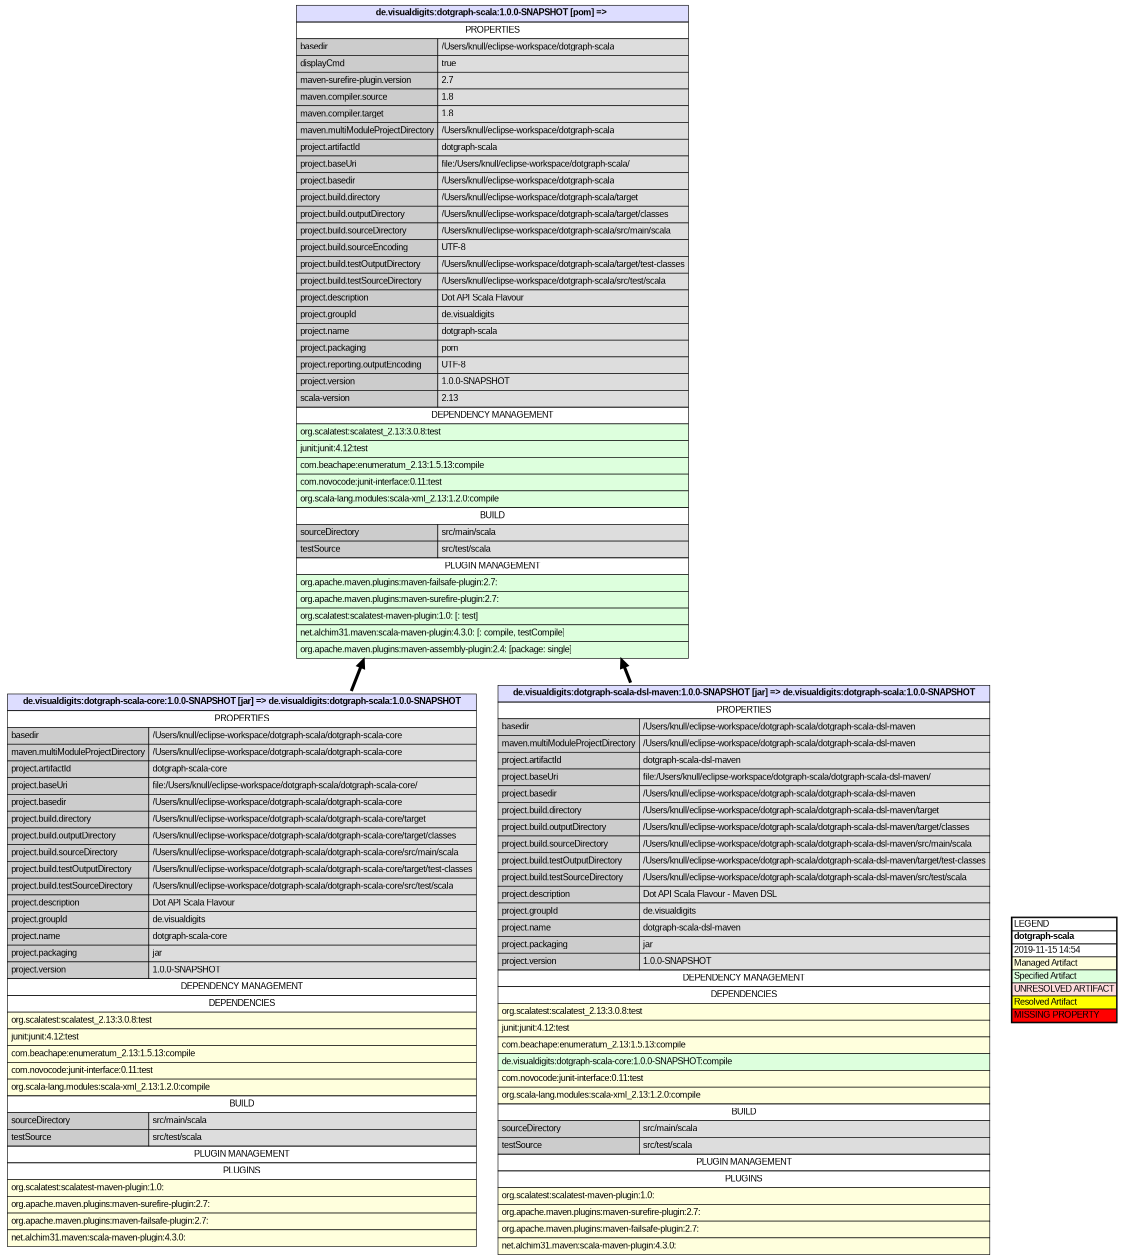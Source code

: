 digraph "dotgraph-scala" {
  dpi="300.0";
  rankdir=BT;
  ratio="-1.0,-1.0";
  size="7.5,10.0";

  ":dotgraph-scala-core:1.0.0-SNAPSHOT" [fontname="Verdana,Arial,Sans-Serif",label=<<table border="0" cellborder="1" cellpadding="5" cellspacing="0"><tr><td align="center" bgcolor="#ddddff" colspan="2"><b>de.visualdigits:dotgraph-scala-core:1.0.0-SNAPSHOT [jar] =&gt; de.visualdigits:dotgraph-scala:1.0.0-SNAPSHOT</b></td></tr><tr><td align="center" colspan="2">PROPERTIES</td></tr><tr><td align="left" bgcolor="#cccccc">basedir</td><td align="left" bgcolor="#dddddd">/Users/knull/eclipse-workspace/dotgraph-scala/dotgraph-scala-core</td></tr><tr><td align="left" bgcolor="#cccccc">maven.multiModuleProjectDirectory</td><td align="left" bgcolor="#dddddd">/Users/knull/eclipse-workspace/dotgraph-scala/dotgraph-scala-core</td></tr><tr><td align="left" bgcolor="#cccccc">project.artifactId</td><td align="left" bgcolor="#dddddd">dotgraph-scala-core</td></tr><tr><td align="left" bgcolor="#cccccc">project.baseUri</td><td align="left" bgcolor="#dddddd">file:/Users/knull/eclipse-workspace/dotgraph-scala/dotgraph-scala-core/</td></tr><tr><td align="left" bgcolor="#cccccc">project.basedir</td><td align="left" bgcolor="#dddddd">/Users/knull/eclipse-workspace/dotgraph-scala/dotgraph-scala-core</td></tr><tr><td align="left" bgcolor="#cccccc">project.build.directory</td><td align="left" bgcolor="#dddddd">/Users/knull/eclipse-workspace/dotgraph-scala/dotgraph-scala-core/target</td></tr><tr><td align="left" bgcolor="#cccccc">project.build.outputDirectory</td><td align="left" bgcolor="#dddddd">/Users/knull/eclipse-workspace/dotgraph-scala/dotgraph-scala-core/target/classes</td></tr><tr><td align="left" bgcolor="#cccccc">project.build.sourceDirectory</td><td align="left" bgcolor="#dddddd">/Users/knull/eclipse-workspace/dotgraph-scala/dotgraph-scala-core/src/main/scala</td></tr><tr><td align="left" bgcolor="#cccccc">project.build.testOutputDirectory</td><td align="left" bgcolor="#dddddd">/Users/knull/eclipse-workspace/dotgraph-scala/dotgraph-scala-core/target/test-classes</td></tr><tr><td align="left" bgcolor="#cccccc">project.build.testSourceDirectory</td><td align="left" bgcolor="#dddddd">/Users/knull/eclipse-workspace/dotgraph-scala/dotgraph-scala-core/src/test/scala</td></tr><tr><td align="left" bgcolor="#cccccc">project.description</td><td align="left" bgcolor="#dddddd">Dot API Scala Flavour</td></tr><tr><td align="left" bgcolor="#cccccc">project.groupId</td><td align="left" bgcolor="#dddddd">de.visualdigits</td></tr><tr><td align="left" bgcolor="#cccccc">project.name</td><td align="left" bgcolor="#dddddd">dotgraph-scala-core</td></tr><tr><td align="left" bgcolor="#cccccc">project.packaging</td><td align="left" bgcolor="#dddddd">jar</td></tr><tr><td align="left" bgcolor="#cccccc">project.version</td><td align="left" bgcolor="#dddddd">1.0.0-SNAPSHOT</td></tr><tr><td align="center" colspan="2">DEPENDENCY MANAGEMENT</td></tr><tr><td align="center" colspan="2">DEPENDENCIES</td></tr><tr><td align="left" bgcolor="#ffffdd" colspan="2">org.scalatest:scalatest_2.13:3.0.8:test</td></tr><tr><td align="left" bgcolor="#ffffdd" colspan="2">junit:junit:4.12:test</td></tr><tr><td align="left" bgcolor="#ffffdd" colspan="2">com.beachape:enumeratum_2.13:1.5.13:compile</td></tr><tr><td align="left" bgcolor="#ffffdd" colspan="2">com.novocode:junit-interface:0.11:test</td></tr><tr><td align="left" bgcolor="#ffffdd" colspan="2">org.scala-lang.modules:scala-xml_2.13:1.2.0:compile</td></tr><tr><td align="center" colspan="2">BUILD</td></tr><tr><td align="left" bgcolor="#cccccc">sourceDirectory</td><td align="left" bgcolor="#dddddd">src/main/scala</td></tr><tr><td align="left" bgcolor="#cccccc">testSource</td><td align="left" bgcolor="#dddddd">src/test/scala</td></tr><tr><td align="center" colspan="2">PLUGIN MANAGEMENT</td></tr><tr><td align="center" colspan="2">PLUGINS</td></tr><tr><td align="left" bgcolor="#ffffdd" colspan="2">org.scalatest:scalatest-maven-plugin:1.0: </td></tr><tr><td align="left" bgcolor="#ffffdd" colspan="2">org.apache.maven.plugins:maven-surefire-plugin:2.7: </td></tr><tr><td align="left" bgcolor="#ffffdd" colspan="2">org.apache.maven.plugins:maven-failsafe-plugin:2.7: </td></tr><tr><td align="left" bgcolor="#ffffdd" colspan="2">net.alchim31.maven:scala-maven-plugin:4.3.0: </td></tr></table>>,shape=plaintext];
  ":dotgraph-scala-core:1.0.0-SNAPSHOT" -> "de.visualdigits:dotgraph-scala:1.0.0-SNAPSHOT" [label="",penwidth="5.0"];

  ":dotgraph-scala-dsl-maven:1.0.0-SNAPSHOT" [fontname="Verdana,Arial,Sans-Serif",label=<<table border="0" cellborder="1" cellpadding="5" cellspacing="0"><tr><td align="center" bgcolor="#ddddff" colspan="2"><b>de.visualdigits:dotgraph-scala-dsl-maven:1.0.0-SNAPSHOT [jar] =&gt; de.visualdigits:dotgraph-scala:1.0.0-SNAPSHOT</b></td></tr><tr><td align="center" colspan="2">PROPERTIES</td></tr><tr><td align="left" bgcolor="#cccccc">basedir</td><td align="left" bgcolor="#dddddd">/Users/knull/eclipse-workspace/dotgraph-scala/dotgraph-scala-dsl-maven</td></tr><tr><td align="left" bgcolor="#cccccc">maven.multiModuleProjectDirectory</td><td align="left" bgcolor="#dddddd">/Users/knull/eclipse-workspace/dotgraph-scala/dotgraph-scala-dsl-maven</td></tr><tr><td align="left" bgcolor="#cccccc">project.artifactId</td><td align="left" bgcolor="#dddddd">dotgraph-scala-dsl-maven</td></tr><tr><td align="left" bgcolor="#cccccc">project.baseUri</td><td align="left" bgcolor="#dddddd">file:/Users/knull/eclipse-workspace/dotgraph-scala/dotgraph-scala-dsl-maven/</td></tr><tr><td align="left" bgcolor="#cccccc">project.basedir</td><td align="left" bgcolor="#dddddd">/Users/knull/eclipse-workspace/dotgraph-scala/dotgraph-scala-dsl-maven</td></tr><tr><td align="left" bgcolor="#cccccc">project.build.directory</td><td align="left" bgcolor="#dddddd">/Users/knull/eclipse-workspace/dotgraph-scala/dotgraph-scala-dsl-maven/target</td></tr><tr><td align="left" bgcolor="#cccccc">project.build.outputDirectory</td><td align="left" bgcolor="#dddddd">/Users/knull/eclipse-workspace/dotgraph-scala/dotgraph-scala-dsl-maven/target/classes</td></tr><tr><td align="left" bgcolor="#cccccc">project.build.sourceDirectory</td><td align="left" bgcolor="#dddddd">/Users/knull/eclipse-workspace/dotgraph-scala/dotgraph-scala-dsl-maven/src/main/scala</td></tr><tr><td align="left" bgcolor="#cccccc">project.build.testOutputDirectory</td><td align="left" bgcolor="#dddddd">/Users/knull/eclipse-workspace/dotgraph-scala/dotgraph-scala-dsl-maven/target/test-classes</td></tr><tr><td align="left" bgcolor="#cccccc">project.build.testSourceDirectory</td><td align="left" bgcolor="#dddddd">/Users/knull/eclipse-workspace/dotgraph-scala/dotgraph-scala-dsl-maven/src/test/scala</td></tr><tr><td align="left" bgcolor="#cccccc">project.description</td><td align="left" bgcolor="#dddddd">Dot API Scala Flavour - Maven DSL</td></tr><tr><td align="left" bgcolor="#cccccc">project.groupId</td><td align="left" bgcolor="#dddddd">de.visualdigits</td></tr><tr><td align="left" bgcolor="#cccccc">project.name</td><td align="left" bgcolor="#dddddd">dotgraph-scala-dsl-maven</td></tr><tr><td align="left" bgcolor="#cccccc">project.packaging</td><td align="left" bgcolor="#dddddd">jar</td></tr><tr><td align="left" bgcolor="#cccccc">project.version</td><td align="left" bgcolor="#dddddd">1.0.0-SNAPSHOT</td></tr><tr><td align="center" colspan="2">DEPENDENCY MANAGEMENT</td></tr><tr><td align="center" colspan="2">DEPENDENCIES</td></tr><tr><td align="left" bgcolor="#ffffdd" colspan="2">org.scalatest:scalatest_2.13:3.0.8:test</td></tr><tr><td align="left" bgcolor="#ffffdd" colspan="2">junit:junit:4.12:test</td></tr><tr><td align="left" bgcolor="#ffffdd" colspan="2">com.beachape:enumeratum_2.13:1.5.13:compile</td></tr><tr><td align="left" bgcolor="#ddffdd" colspan="2">de.visualdigits:dotgraph-scala-core:1.0.0-SNAPSHOT:compile</td></tr><tr><td align="left" bgcolor="#ffffdd" colspan="2">com.novocode:junit-interface:0.11:test</td></tr><tr><td align="left" bgcolor="#ffffdd" colspan="2">org.scala-lang.modules:scala-xml_2.13:1.2.0:compile</td></tr><tr><td align="center" colspan="2">BUILD</td></tr><tr><td align="left" bgcolor="#cccccc">sourceDirectory</td><td align="left" bgcolor="#dddddd">src/main/scala</td></tr><tr><td align="left" bgcolor="#cccccc">testSource</td><td align="left" bgcolor="#dddddd">src/test/scala</td></tr><tr><td align="center" colspan="2">PLUGIN MANAGEMENT</td></tr><tr><td align="center" colspan="2">PLUGINS</td></tr><tr><td align="left" bgcolor="#ffffdd" colspan="2">org.scalatest:scalatest-maven-plugin:1.0: </td></tr><tr><td align="left" bgcolor="#ffffdd" colspan="2">org.apache.maven.plugins:maven-surefire-plugin:2.7: </td></tr><tr><td align="left" bgcolor="#ffffdd" colspan="2">org.apache.maven.plugins:maven-failsafe-plugin:2.7: </td></tr><tr><td align="left" bgcolor="#ffffdd" colspan="2">net.alchim31.maven:scala-maven-plugin:4.3.0: </td></tr></table>>,shape=plaintext];
  ":dotgraph-scala-dsl-maven:1.0.0-SNAPSHOT" -> "de.visualdigits:dotgraph-scala:1.0.0-SNAPSHOT" [label="",penwidth="5.0"];

  "de.visualdigits:dotgraph-scala:1.0.0-SNAPSHOT" [fontname="Verdana,Arial,Sans-Serif",label=<<table border="0" cellborder="1" cellpadding="5" cellspacing="0"><tr><td align="center" bgcolor="#ddddff" colspan="2"><b>de.visualdigits:dotgraph-scala:1.0.0-SNAPSHOT [pom] =&gt; </b></td></tr><tr><td align="center" colspan="2">PROPERTIES</td></tr><tr><td align="left" bgcolor="#cccccc">basedir</td><td align="left" bgcolor="#dddddd">/Users/knull/eclipse-workspace/dotgraph-scala</td></tr><tr><td align="left" bgcolor="#cccccc">displayCmd</td><td align="left" bgcolor="#dddddd">true</td></tr><tr><td align="left" bgcolor="#cccccc">maven-surefire-plugin.version</td><td align="left" bgcolor="#dddddd">2.7</td></tr><tr><td align="left" bgcolor="#cccccc">maven.compiler.source</td><td align="left" bgcolor="#dddddd">1.8</td></tr><tr><td align="left" bgcolor="#cccccc">maven.compiler.target</td><td align="left" bgcolor="#dddddd">1.8</td></tr><tr><td align="left" bgcolor="#cccccc">maven.multiModuleProjectDirectory</td><td align="left" bgcolor="#dddddd">/Users/knull/eclipse-workspace/dotgraph-scala</td></tr><tr><td align="left" bgcolor="#cccccc">project.artifactId</td><td align="left" bgcolor="#dddddd">dotgraph-scala</td></tr><tr><td align="left" bgcolor="#cccccc">project.baseUri</td><td align="left" bgcolor="#dddddd">file:/Users/knull/eclipse-workspace/dotgraph-scala/</td></tr><tr><td align="left" bgcolor="#cccccc">project.basedir</td><td align="left" bgcolor="#dddddd">/Users/knull/eclipse-workspace/dotgraph-scala</td></tr><tr><td align="left" bgcolor="#cccccc">project.build.directory</td><td align="left" bgcolor="#dddddd">/Users/knull/eclipse-workspace/dotgraph-scala/target</td></tr><tr><td align="left" bgcolor="#cccccc">project.build.outputDirectory</td><td align="left" bgcolor="#dddddd">/Users/knull/eclipse-workspace/dotgraph-scala/target/classes</td></tr><tr><td align="left" bgcolor="#cccccc">project.build.sourceDirectory</td><td align="left" bgcolor="#dddddd">/Users/knull/eclipse-workspace/dotgraph-scala/src/main/scala</td></tr><tr><td align="left" bgcolor="#cccccc">project.build.sourceEncoding</td><td align="left" bgcolor="#dddddd">UTF-8</td></tr><tr><td align="left" bgcolor="#cccccc">project.build.testOutputDirectory</td><td align="left" bgcolor="#dddddd">/Users/knull/eclipse-workspace/dotgraph-scala/target/test-classes</td></tr><tr><td align="left" bgcolor="#cccccc">project.build.testSourceDirectory</td><td align="left" bgcolor="#dddddd">/Users/knull/eclipse-workspace/dotgraph-scala/src/test/scala</td></tr><tr><td align="left" bgcolor="#cccccc">project.description</td><td align="left" bgcolor="#dddddd">Dot API Scala Flavour</td></tr><tr><td align="left" bgcolor="#cccccc">project.groupId</td><td align="left" bgcolor="#dddddd">de.visualdigits</td></tr><tr><td align="left" bgcolor="#cccccc">project.name</td><td align="left" bgcolor="#dddddd">dotgraph-scala</td></tr><tr><td align="left" bgcolor="#cccccc">project.packaging</td><td align="left" bgcolor="#dddddd">pom</td></tr><tr><td align="left" bgcolor="#cccccc">project.reporting.outputEncoding</td><td align="left" bgcolor="#dddddd">UTF-8</td></tr><tr><td align="left" bgcolor="#cccccc">project.version</td><td align="left" bgcolor="#dddddd">1.0.0-SNAPSHOT</td></tr><tr><td align="left" bgcolor="#cccccc">scala-version</td><td align="left" bgcolor="#dddddd">2.13</td></tr><tr><td align="center" colspan="2">DEPENDENCY MANAGEMENT</td></tr><tr><td align="left" bgcolor="#ddffdd" colspan="2">org.scalatest:scalatest_2.13:3.0.8:test</td></tr><tr><td align="left" bgcolor="#ddffdd" colspan="2">junit:junit:4.12:test</td></tr><tr><td align="left" bgcolor="#ddffdd" colspan="2">com.beachape:enumeratum_2.13:1.5.13:compile</td></tr><tr><td align="left" bgcolor="#ddffdd" colspan="2">com.novocode:junit-interface:0.11:test</td></tr><tr><td align="left" bgcolor="#ddffdd" colspan="2">org.scala-lang.modules:scala-xml_2.13:1.2.0:compile</td></tr><tr><td align="center" colspan="2">BUILD</td></tr><tr><td align="left" bgcolor="#cccccc">sourceDirectory</td><td align="left" bgcolor="#dddddd">src/main/scala</td></tr><tr><td align="left" bgcolor="#cccccc">testSource</td><td align="left" bgcolor="#dddddd">src/test/scala</td></tr><tr><td align="center" colspan="2">PLUGIN MANAGEMENT</td></tr><tr><td align="left" bgcolor="#ddffdd" colspan="2">org.apache.maven.plugins:maven-failsafe-plugin:2.7: </td></tr><tr><td align="left" bgcolor="#ddffdd" colspan="2">org.apache.maven.plugins:maven-surefire-plugin:2.7: </td></tr><tr><td align="left" bgcolor="#ddffdd" colspan="2">org.scalatest:scalatest-maven-plugin:1.0: [: test]</td></tr><tr><td align="left" bgcolor="#ddffdd" colspan="2">net.alchim31.maven:scala-maven-plugin:4.3.0: [: compile, testCompile]</td></tr><tr><td align="left" bgcolor="#ddffdd" colspan="2">org.apache.maven.plugins:maven-assembly-plugin:2.4: [package: single]</td></tr></table>>,shape=plaintext];


  "LEGEND" [fillcolor="#ffffff",fontname="Verdana,Arial,Sans-Serif",label=<<table border="2" cellborder="1" cellspacing="0" id="LEGEND"><tr><td align="left">LEGEND</td></tr><tr><td align="left"><b>dotgraph-scala</b></td></tr><tr><td align="left">2019-11-15 14:54</td></tr><tr><td align="left" bgcolor="#ffffdd">Managed Artifact</td></tr><tr><td align="left" bgcolor="#ddffdd">Specified Artifact</td></tr><tr><td align="left" bgcolor="#ffdddd">UNRESOLVED ARTIFACT</td></tr><tr><td align="left" bgcolor="#ffff00">Resolved Artifact</td></tr><tr><td align="left" bgcolor="#ff0000">MISSING PROPERTY</td></tr></table>>,shape=plaintext,style=filled];
}
